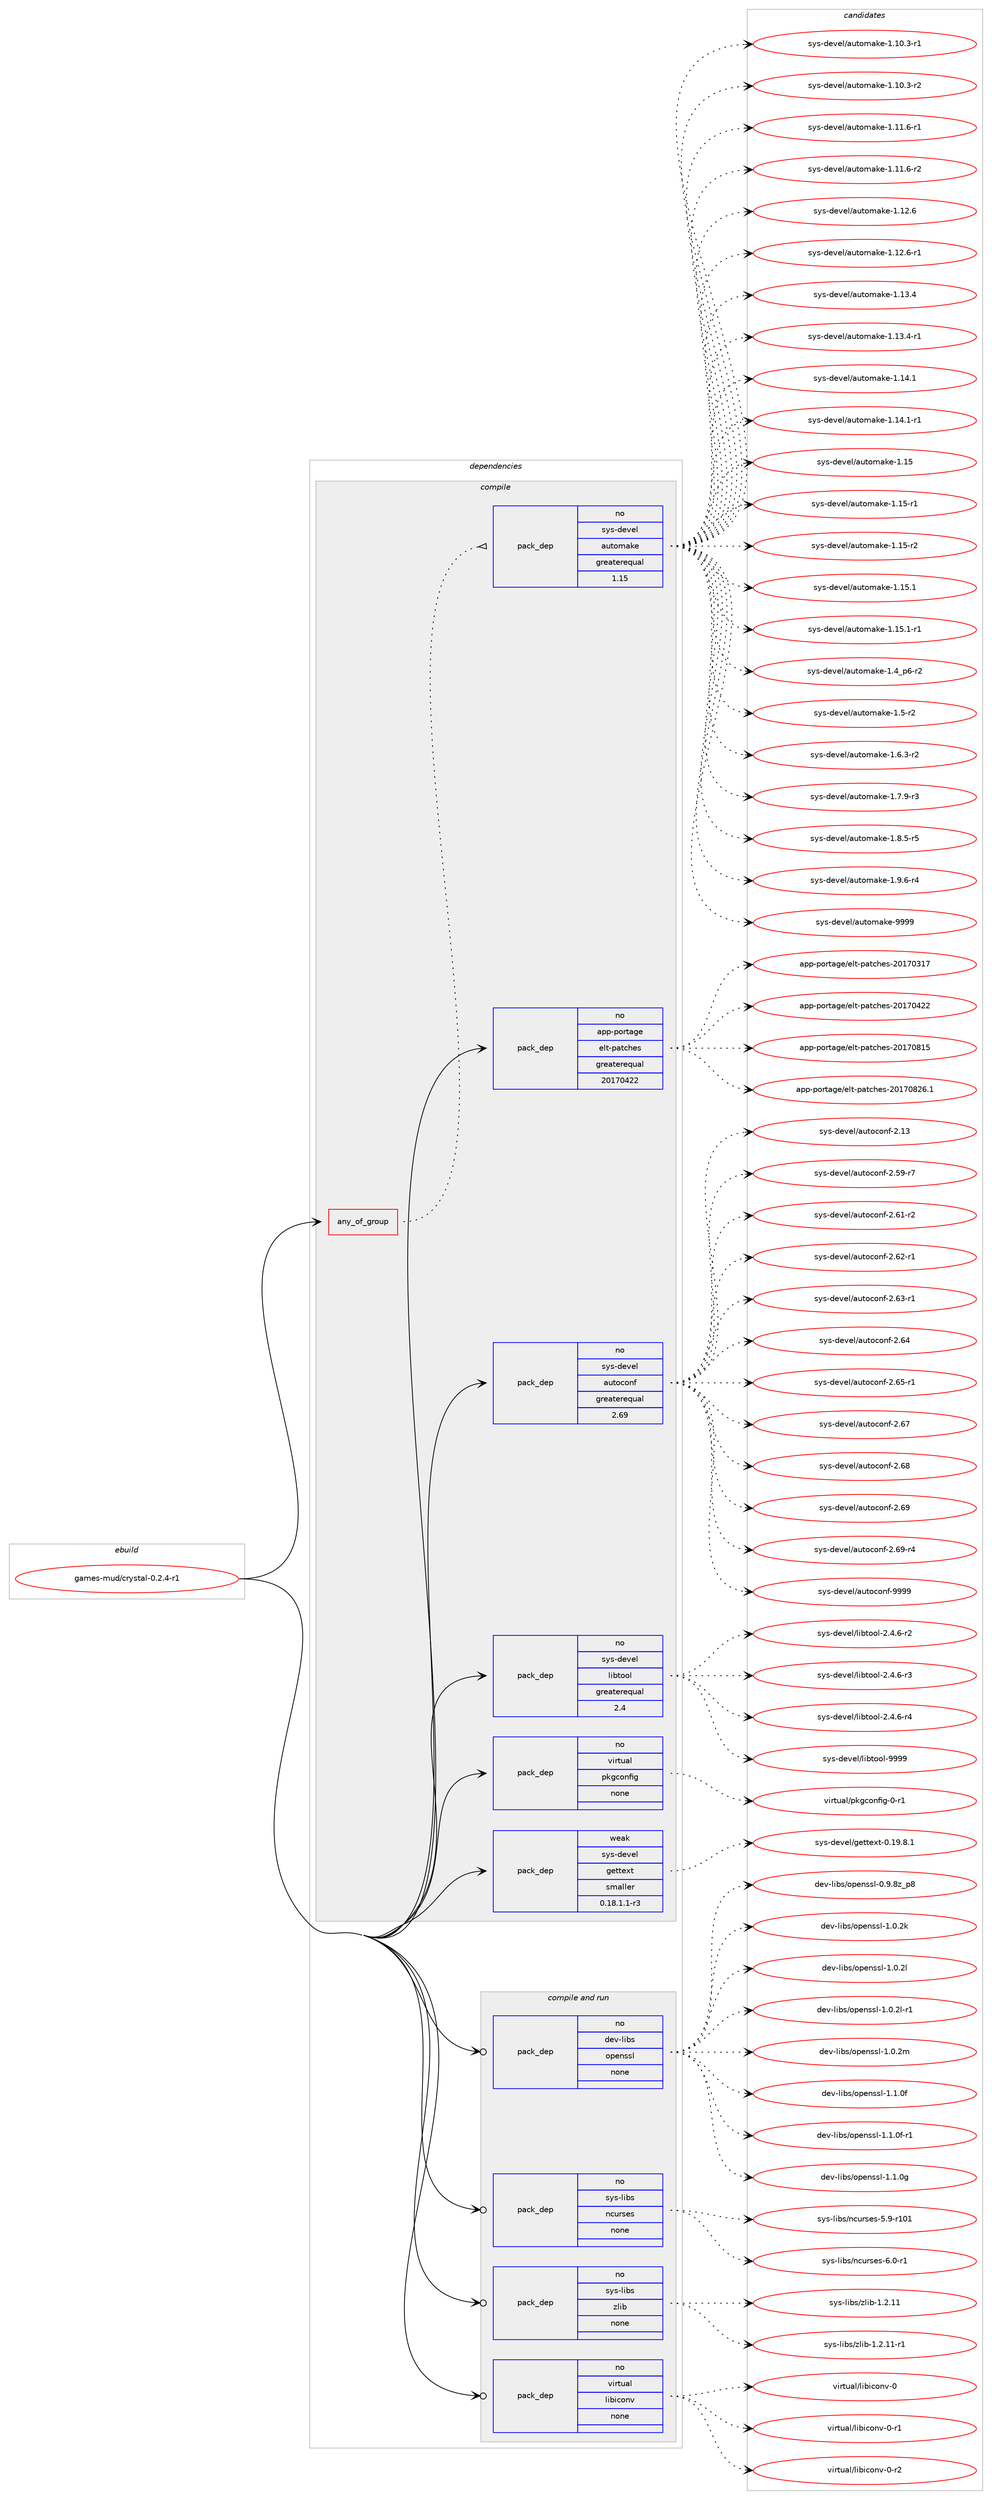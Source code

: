 digraph prolog {

# *************
# Graph options
# *************

newrank=true;
concentrate=true;
compound=true;
graph [rankdir=LR,fontname=Helvetica,fontsize=10,ranksep=1.5];#, ranksep=2.5, nodesep=0.2];
edge  [arrowhead=vee];
node  [fontname=Helvetica,fontsize=10];

# **********
# The ebuild
# **********

subgraph cluster_leftcol {
color=gray;
rank=same;
label=<<i>ebuild</i>>;
id [label="games-mud/crystal-0.2.4-r1", color=red, width=4, href="../games-mud/crystal-0.2.4-r1.svg"];
}

# ****************
# The dependencies
# ****************

subgraph cluster_midcol {
color=gray;
label=<<i>dependencies</i>>;
subgraph cluster_compile {
fillcolor="#eeeeee";
style=filled;
label=<<i>compile</i>>;
subgraph any4629 {
dependency300684 [label=<<TABLE BORDER="0" CELLBORDER="1" CELLSPACING="0" CELLPADDING="4"><TR><TD CELLPADDING="10">any_of_group</TD></TR></TABLE>>, shape=none, color=red];subgraph pack215211 {
dependency300685 [label=<<TABLE BORDER="0" CELLBORDER="1" CELLSPACING="0" CELLPADDING="4" WIDTH="220"><TR><TD ROWSPAN="6" CELLPADDING="30">pack_dep</TD></TR><TR><TD WIDTH="110">no</TD></TR><TR><TD>sys-devel</TD></TR><TR><TD>automake</TD></TR><TR><TD>greaterequal</TD></TR><TR><TD>1.15</TD></TR></TABLE>>, shape=none, color=blue];
}
dependency300684:e -> dependency300685:w [weight=20,style="dotted",arrowhead="oinv"];
}
id:e -> dependency300684:w [weight=20,style="solid",arrowhead="vee"];
subgraph pack215212 {
dependency300686 [label=<<TABLE BORDER="0" CELLBORDER="1" CELLSPACING="0" CELLPADDING="4" WIDTH="220"><TR><TD ROWSPAN="6" CELLPADDING="30">pack_dep</TD></TR><TR><TD WIDTH="110">no</TD></TR><TR><TD>app-portage</TD></TR><TR><TD>elt-patches</TD></TR><TR><TD>greaterequal</TD></TR><TR><TD>20170422</TD></TR></TABLE>>, shape=none, color=blue];
}
id:e -> dependency300686:w [weight=20,style="solid",arrowhead="vee"];
subgraph pack215213 {
dependency300687 [label=<<TABLE BORDER="0" CELLBORDER="1" CELLSPACING="0" CELLPADDING="4" WIDTH="220"><TR><TD ROWSPAN="6" CELLPADDING="30">pack_dep</TD></TR><TR><TD WIDTH="110">no</TD></TR><TR><TD>sys-devel</TD></TR><TR><TD>autoconf</TD></TR><TR><TD>greaterequal</TD></TR><TR><TD>2.69</TD></TR></TABLE>>, shape=none, color=blue];
}
id:e -> dependency300687:w [weight=20,style="solid",arrowhead="vee"];
subgraph pack215214 {
dependency300688 [label=<<TABLE BORDER="0" CELLBORDER="1" CELLSPACING="0" CELLPADDING="4" WIDTH="220"><TR><TD ROWSPAN="6" CELLPADDING="30">pack_dep</TD></TR><TR><TD WIDTH="110">no</TD></TR><TR><TD>sys-devel</TD></TR><TR><TD>libtool</TD></TR><TR><TD>greaterequal</TD></TR><TR><TD>2.4</TD></TR></TABLE>>, shape=none, color=blue];
}
id:e -> dependency300688:w [weight=20,style="solid",arrowhead="vee"];
subgraph pack215215 {
dependency300689 [label=<<TABLE BORDER="0" CELLBORDER="1" CELLSPACING="0" CELLPADDING="4" WIDTH="220"><TR><TD ROWSPAN="6" CELLPADDING="30">pack_dep</TD></TR><TR><TD WIDTH="110">no</TD></TR><TR><TD>virtual</TD></TR><TR><TD>pkgconfig</TD></TR><TR><TD>none</TD></TR><TR><TD></TD></TR></TABLE>>, shape=none, color=blue];
}
id:e -> dependency300689:w [weight=20,style="solid",arrowhead="vee"];
subgraph pack215216 {
dependency300690 [label=<<TABLE BORDER="0" CELLBORDER="1" CELLSPACING="0" CELLPADDING="4" WIDTH="220"><TR><TD ROWSPAN="6" CELLPADDING="30">pack_dep</TD></TR><TR><TD WIDTH="110">weak</TD></TR><TR><TD>sys-devel</TD></TR><TR><TD>gettext</TD></TR><TR><TD>smaller</TD></TR><TR><TD>0.18.1.1-r3</TD></TR></TABLE>>, shape=none, color=blue];
}
id:e -> dependency300690:w [weight=20,style="solid",arrowhead="vee"];
}
subgraph cluster_compileandrun {
fillcolor="#eeeeee";
style=filled;
label=<<i>compile and run</i>>;
subgraph pack215217 {
dependency300691 [label=<<TABLE BORDER="0" CELLBORDER="1" CELLSPACING="0" CELLPADDING="4" WIDTH="220"><TR><TD ROWSPAN="6" CELLPADDING="30">pack_dep</TD></TR><TR><TD WIDTH="110">no</TD></TR><TR><TD>dev-libs</TD></TR><TR><TD>openssl</TD></TR><TR><TD>none</TD></TR><TR><TD></TD></TR></TABLE>>, shape=none, color=blue];
}
id:e -> dependency300691:w [weight=20,style="solid",arrowhead="odotvee"];
subgraph pack215218 {
dependency300692 [label=<<TABLE BORDER="0" CELLBORDER="1" CELLSPACING="0" CELLPADDING="4" WIDTH="220"><TR><TD ROWSPAN="6" CELLPADDING="30">pack_dep</TD></TR><TR><TD WIDTH="110">no</TD></TR><TR><TD>sys-libs</TD></TR><TR><TD>ncurses</TD></TR><TR><TD>none</TD></TR><TR><TD></TD></TR></TABLE>>, shape=none, color=blue];
}
id:e -> dependency300692:w [weight=20,style="solid",arrowhead="odotvee"];
subgraph pack215219 {
dependency300693 [label=<<TABLE BORDER="0" CELLBORDER="1" CELLSPACING="0" CELLPADDING="4" WIDTH="220"><TR><TD ROWSPAN="6" CELLPADDING="30">pack_dep</TD></TR><TR><TD WIDTH="110">no</TD></TR><TR><TD>sys-libs</TD></TR><TR><TD>zlib</TD></TR><TR><TD>none</TD></TR><TR><TD></TD></TR></TABLE>>, shape=none, color=blue];
}
id:e -> dependency300693:w [weight=20,style="solid",arrowhead="odotvee"];
subgraph pack215220 {
dependency300694 [label=<<TABLE BORDER="0" CELLBORDER="1" CELLSPACING="0" CELLPADDING="4" WIDTH="220"><TR><TD ROWSPAN="6" CELLPADDING="30">pack_dep</TD></TR><TR><TD WIDTH="110">no</TD></TR><TR><TD>virtual</TD></TR><TR><TD>libiconv</TD></TR><TR><TD>none</TD></TR><TR><TD></TD></TR></TABLE>>, shape=none, color=blue];
}
id:e -> dependency300694:w [weight=20,style="solid",arrowhead="odotvee"];
}
subgraph cluster_run {
fillcolor="#eeeeee";
style=filled;
label=<<i>run</i>>;
}
}

# **************
# The candidates
# **************

subgraph cluster_choices {
rank=same;
color=gray;
label=<<i>candidates</i>>;

subgraph choice215211 {
color=black;
nodesep=1;
choice11512111545100101118101108479711711611110997107101454946494846514511449 [label="sys-devel/automake-1.10.3-r1", color=red, width=4,href="../sys-devel/automake-1.10.3-r1.svg"];
choice11512111545100101118101108479711711611110997107101454946494846514511450 [label="sys-devel/automake-1.10.3-r2", color=red, width=4,href="../sys-devel/automake-1.10.3-r2.svg"];
choice11512111545100101118101108479711711611110997107101454946494946544511449 [label="sys-devel/automake-1.11.6-r1", color=red, width=4,href="../sys-devel/automake-1.11.6-r1.svg"];
choice11512111545100101118101108479711711611110997107101454946494946544511450 [label="sys-devel/automake-1.11.6-r2", color=red, width=4,href="../sys-devel/automake-1.11.6-r2.svg"];
choice1151211154510010111810110847971171161111099710710145494649504654 [label="sys-devel/automake-1.12.6", color=red, width=4,href="../sys-devel/automake-1.12.6.svg"];
choice11512111545100101118101108479711711611110997107101454946495046544511449 [label="sys-devel/automake-1.12.6-r1", color=red, width=4,href="../sys-devel/automake-1.12.6-r1.svg"];
choice1151211154510010111810110847971171161111099710710145494649514652 [label="sys-devel/automake-1.13.4", color=red, width=4,href="../sys-devel/automake-1.13.4.svg"];
choice11512111545100101118101108479711711611110997107101454946495146524511449 [label="sys-devel/automake-1.13.4-r1", color=red, width=4,href="../sys-devel/automake-1.13.4-r1.svg"];
choice1151211154510010111810110847971171161111099710710145494649524649 [label="sys-devel/automake-1.14.1", color=red, width=4,href="../sys-devel/automake-1.14.1.svg"];
choice11512111545100101118101108479711711611110997107101454946495246494511449 [label="sys-devel/automake-1.14.1-r1", color=red, width=4,href="../sys-devel/automake-1.14.1-r1.svg"];
choice115121115451001011181011084797117116111109971071014549464953 [label="sys-devel/automake-1.15", color=red, width=4,href="../sys-devel/automake-1.15.svg"];
choice1151211154510010111810110847971171161111099710710145494649534511449 [label="sys-devel/automake-1.15-r1", color=red, width=4,href="../sys-devel/automake-1.15-r1.svg"];
choice1151211154510010111810110847971171161111099710710145494649534511450 [label="sys-devel/automake-1.15-r2", color=red, width=4,href="../sys-devel/automake-1.15-r2.svg"];
choice1151211154510010111810110847971171161111099710710145494649534649 [label="sys-devel/automake-1.15.1", color=red, width=4,href="../sys-devel/automake-1.15.1.svg"];
choice11512111545100101118101108479711711611110997107101454946495346494511449 [label="sys-devel/automake-1.15.1-r1", color=red, width=4,href="../sys-devel/automake-1.15.1-r1.svg"];
choice115121115451001011181011084797117116111109971071014549465295112544511450 [label="sys-devel/automake-1.4_p6-r2", color=red, width=4,href="../sys-devel/automake-1.4_p6-r2.svg"];
choice11512111545100101118101108479711711611110997107101454946534511450 [label="sys-devel/automake-1.5-r2", color=red, width=4,href="../sys-devel/automake-1.5-r2.svg"];
choice115121115451001011181011084797117116111109971071014549465446514511450 [label="sys-devel/automake-1.6.3-r2", color=red, width=4,href="../sys-devel/automake-1.6.3-r2.svg"];
choice115121115451001011181011084797117116111109971071014549465546574511451 [label="sys-devel/automake-1.7.9-r3", color=red, width=4,href="../sys-devel/automake-1.7.9-r3.svg"];
choice115121115451001011181011084797117116111109971071014549465646534511453 [label="sys-devel/automake-1.8.5-r5", color=red, width=4,href="../sys-devel/automake-1.8.5-r5.svg"];
choice115121115451001011181011084797117116111109971071014549465746544511452 [label="sys-devel/automake-1.9.6-r4", color=red, width=4,href="../sys-devel/automake-1.9.6-r4.svg"];
choice115121115451001011181011084797117116111109971071014557575757 [label="sys-devel/automake-9999", color=red, width=4,href="../sys-devel/automake-9999.svg"];
dependency300685:e -> choice11512111545100101118101108479711711611110997107101454946494846514511449:w [style=dotted,weight="100"];
dependency300685:e -> choice11512111545100101118101108479711711611110997107101454946494846514511450:w [style=dotted,weight="100"];
dependency300685:e -> choice11512111545100101118101108479711711611110997107101454946494946544511449:w [style=dotted,weight="100"];
dependency300685:e -> choice11512111545100101118101108479711711611110997107101454946494946544511450:w [style=dotted,weight="100"];
dependency300685:e -> choice1151211154510010111810110847971171161111099710710145494649504654:w [style=dotted,weight="100"];
dependency300685:e -> choice11512111545100101118101108479711711611110997107101454946495046544511449:w [style=dotted,weight="100"];
dependency300685:e -> choice1151211154510010111810110847971171161111099710710145494649514652:w [style=dotted,weight="100"];
dependency300685:e -> choice11512111545100101118101108479711711611110997107101454946495146524511449:w [style=dotted,weight="100"];
dependency300685:e -> choice1151211154510010111810110847971171161111099710710145494649524649:w [style=dotted,weight="100"];
dependency300685:e -> choice11512111545100101118101108479711711611110997107101454946495246494511449:w [style=dotted,weight="100"];
dependency300685:e -> choice115121115451001011181011084797117116111109971071014549464953:w [style=dotted,weight="100"];
dependency300685:e -> choice1151211154510010111810110847971171161111099710710145494649534511449:w [style=dotted,weight="100"];
dependency300685:e -> choice1151211154510010111810110847971171161111099710710145494649534511450:w [style=dotted,weight="100"];
dependency300685:e -> choice1151211154510010111810110847971171161111099710710145494649534649:w [style=dotted,weight="100"];
dependency300685:e -> choice11512111545100101118101108479711711611110997107101454946495346494511449:w [style=dotted,weight="100"];
dependency300685:e -> choice115121115451001011181011084797117116111109971071014549465295112544511450:w [style=dotted,weight="100"];
dependency300685:e -> choice11512111545100101118101108479711711611110997107101454946534511450:w [style=dotted,weight="100"];
dependency300685:e -> choice115121115451001011181011084797117116111109971071014549465446514511450:w [style=dotted,weight="100"];
dependency300685:e -> choice115121115451001011181011084797117116111109971071014549465546574511451:w [style=dotted,weight="100"];
dependency300685:e -> choice115121115451001011181011084797117116111109971071014549465646534511453:w [style=dotted,weight="100"];
dependency300685:e -> choice115121115451001011181011084797117116111109971071014549465746544511452:w [style=dotted,weight="100"];
dependency300685:e -> choice115121115451001011181011084797117116111109971071014557575757:w [style=dotted,weight="100"];
}
subgraph choice215212 {
color=black;
nodesep=1;
choice97112112451121111141169710310147101108116451129711699104101115455048495548514955 [label="app-portage/elt-patches-20170317", color=red, width=4,href="../app-portage/elt-patches-20170317.svg"];
choice97112112451121111141169710310147101108116451129711699104101115455048495548525050 [label="app-portage/elt-patches-20170422", color=red, width=4,href="../app-portage/elt-patches-20170422.svg"];
choice97112112451121111141169710310147101108116451129711699104101115455048495548564953 [label="app-portage/elt-patches-20170815", color=red, width=4,href="../app-portage/elt-patches-20170815.svg"];
choice971121124511211111411697103101471011081164511297116991041011154550484955485650544649 [label="app-portage/elt-patches-20170826.1", color=red, width=4,href="../app-portage/elt-patches-20170826.1.svg"];
dependency300686:e -> choice97112112451121111141169710310147101108116451129711699104101115455048495548514955:w [style=dotted,weight="100"];
dependency300686:e -> choice97112112451121111141169710310147101108116451129711699104101115455048495548525050:w [style=dotted,weight="100"];
dependency300686:e -> choice97112112451121111141169710310147101108116451129711699104101115455048495548564953:w [style=dotted,weight="100"];
dependency300686:e -> choice971121124511211111411697103101471011081164511297116991041011154550484955485650544649:w [style=dotted,weight="100"];
}
subgraph choice215213 {
color=black;
nodesep=1;
choice115121115451001011181011084797117116111991111101024550464951 [label="sys-devel/autoconf-2.13", color=red, width=4,href="../sys-devel/autoconf-2.13.svg"];
choice1151211154510010111810110847971171161119911111010245504653574511455 [label="sys-devel/autoconf-2.59-r7", color=red, width=4,href="../sys-devel/autoconf-2.59-r7.svg"];
choice1151211154510010111810110847971171161119911111010245504654494511450 [label="sys-devel/autoconf-2.61-r2", color=red, width=4,href="../sys-devel/autoconf-2.61-r2.svg"];
choice1151211154510010111810110847971171161119911111010245504654504511449 [label="sys-devel/autoconf-2.62-r1", color=red, width=4,href="../sys-devel/autoconf-2.62-r1.svg"];
choice1151211154510010111810110847971171161119911111010245504654514511449 [label="sys-devel/autoconf-2.63-r1", color=red, width=4,href="../sys-devel/autoconf-2.63-r1.svg"];
choice115121115451001011181011084797117116111991111101024550465452 [label="sys-devel/autoconf-2.64", color=red, width=4,href="../sys-devel/autoconf-2.64.svg"];
choice1151211154510010111810110847971171161119911111010245504654534511449 [label="sys-devel/autoconf-2.65-r1", color=red, width=4,href="../sys-devel/autoconf-2.65-r1.svg"];
choice115121115451001011181011084797117116111991111101024550465455 [label="sys-devel/autoconf-2.67", color=red, width=4,href="../sys-devel/autoconf-2.67.svg"];
choice115121115451001011181011084797117116111991111101024550465456 [label="sys-devel/autoconf-2.68", color=red, width=4,href="../sys-devel/autoconf-2.68.svg"];
choice115121115451001011181011084797117116111991111101024550465457 [label="sys-devel/autoconf-2.69", color=red, width=4,href="../sys-devel/autoconf-2.69.svg"];
choice1151211154510010111810110847971171161119911111010245504654574511452 [label="sys-devel/autoconf-2.69-r4", color=red, width=4,href="../sys-devel/autoconf-2.69-r4.svg"];
choice115121115451001011181011084797117116111991111101024557575757 [label="sys-devel/autoconf-9999", color=red, width=4,href="../sys-devel/autoconf-9999.svg"];
dependency300687:e -> choice115121115451001011181011084797117116111991111101024550464951:w [style=dotted,weight="100"];
dependency300687:e -> choice1151211154510010111810110847971171161119911111010245504653574511455:w [style=dotted,weight="100"];
dependency300687:e -> choice1151211154510010111810110847971171161119911111010245504654494511450:w [style=dotted,weight="100"];
dependency300687:e -> choice1151211154510010111810110847971171161119911111010245504654504511449:w [style=dotted,weight="100"];
dependency300687:e -> choice1151211154510010111810110847971171161119911111010245504654514511449:w [style=dotted,weight="100"];
dependency300687:e -> choice115121115451001011181011084797117116111991111101024550465452:w [style=dotted,weight="100"];
dependency300687:e -> choice1151211154510010111810110847971171161119911111010245504654534511449:w [style=dotted,weight="100"];
dependency300687:e -> choice115121115451001011181011084797117116111991111101024550465455:w [style=dotted,weight="100"];
dependency300687:e -> choice115121115451001011181011084797117116111991111101024550465456:w [style=dotted,weight="100"];
dependency300687:e -> choice115121115451001011181011084797117116111991111101024550465457:w [style=dotted,weight="100"];
dependency300687:e -> choice1151211154510010111810110847971171161119911111010245504654574511452:w [style=dotted,weight="100"];
dependency300687:e -> choice115121115451001011181011084797117116111991111101024557575757:w [style=dotted,weight="100"];
}
subgraph choice215214 {
color=black;
nodesep=1;
choice1151211154510010111810110847108105981161111111084550465246544511450 [label="sys-devel/libtool-2.4.6-r2", color=red, width=4,href="../sys-devel/libtool-2.4.6-r2.svg"];
choice1151211154510010111810110847108105981161111111084550465246544511451 [label="sys-devel/libtool-2.4.6-r3", color=red, width=4,href="../sys-devel/libtool-2.4.6-r3.svg"];
choice1151211154510010111810110847108105981161111111084550465246544511452 [label="sys-devel/libtool-2.4.6-r4", color=red, width=4,href="../sys-devel/libtool-2.4.6-r4.svg"];
choice1151211154510010111810110847108105981161111111084557575757 [label="sys-devel/libtool-9999", color=red, width=4,href="../sys-devel/libtool-9999.svg"];
dependency300688:e -> choice1151211154510010111810110847108105981161111111084550465246544511450:w [style=dotted,weight="100"];
dependency300688:e -> choice1151211154510010111810110847108105981161111111084550465246544511451:w [style=dotted,weight="100"];
dependency300688:e -> choice1151211154510010111810110847108105981161111111084550465246544511452:w [style=dotted,weight="100"];
dependency300688:e -> choice1151211154510010111810110847108105981161111111084557575757:w [style=dotted,weight="100"];
}
subgraph choice215215 {
color=black;
nodesep=1;
choice11810511411611797108471121071039911111010210510345484511449 [label="virtual/pkgconfig-0-r1", color=red, width=4,href="../virtual/pkgconfig-0-r1.svg"];
dependency300689:e -> choice11810511411611797108471121071039911111010210510345484511449:w [style=dotted,weight="100"];
}
subgraph choice215216 {
color=black;
nodesep=1;
choice1151211154510010111810110847103101116116101120116454846495746564649 [label="sys-devel/gettext-0.19.8.1", color=red, width=4,href="../sys-devel/gettext-0.19.8.1.svg"];
dependency300690:e -> choice1151211154510010111810110847103101116116101120116454846495746564649:w [style=dotted,weight="100"];
}
subgraph choice215217 {
color=black;
nodesep=1;
choice1001011184510810598115471111121011101151151084548465746561229511256 [label="dev-libs/openssl-0.9.8z_p8", color=red, width=4,href="../dev-libs/openssl-0.9.8z_p8.svg"];
choice100101118451081059811547111112101110115115108454946484650107 [label="dev-libs/openssl-1.0.2k", color=red, width=4,href="../dev-libs/openssl-1.0.2k.svg"];
choice100101118451081059811547111112101110115115108454946484650108 [label="dev-libs/openssl-1.0.2l", color=red, width=4,href="../dev-libs/openssl-1.0.2l.svg"];
choice1001011184510810598115471111121011101151151084549464846501084511449 [label="dev-libs/openssl-1.0.2l-r1", color=red, width=4,href="../dev-libs/openssl-1.0.2l-r1.svg"];
choice100101118451081059811547111112101110115115108454946484650109 [label="dev-libs/openssl-1.0.2m", color=red, width=4,href="../dev-libs/openssl-1.0.2m.svg"];
choice100101118451081059811547111112101110115115108454946494648102 [label="dev-libs/openssl-1.1.0f", color=red, width=4,href="../dev-libs/openssl-1.1.0f.svg"];
choice1001011184510810598115471111121011101151151084549464946481024511449 [label="dev-libs/openssl-1.1.0f-r1", color=red, width=4,href="../dev-libs/openssl-1.1.0f-r1.svg"];
choice100101118451081059811547111112101110115115108454946494648103 [label="dev-libs/openssl-1.1.0g", color=red, width=4,href="../dev-libs/openssl-1.1.0g.svg"];
dependency300691:e -> choice1001011184510810598115471111121011101151151084548465746561229511256:w [style=dotted,weight="100"];
dependency300691:e -> choice100101118451081059811547111112101110115115108454946484650107:w [style=dotted,weight="100"];
dependency300691:e -> choice100101118451081059811547111112101110115115108454946484650108:w [style=dotted,weight="100"];
dependency300691:e -> choice1001011184510810598115471111121011101151151084549464846501084511449:w [style=dotted,weight="100"];
dependency300691:e -> choice100101118451081059811547111112101110115115108454946484650109:w [style=dotted,weight="100"];
dependency300691:e -> choice100101118451081059811547111112101110115115108454946494648102:w [style=dotted,weight="100"];
dependency300691:e -> choice1001011184510810598115471111121011101151151084549464946481024511449:w [style=dotted,weight="100"];
dependency300691:e -> choice100101118451081059811547111112101110115115108454946494648103:w [style=dotted,weight="100"];
}
subgraph choice215218 {
color=black;
nodesep=1;
choice115121115451081059811547110991171141151011154553465745114494849 [label="sys-libs/ncurses-5.9-r101", color=red, width=4,href="../sys-libs/ncurses-5.9-r101.svg"];
choice11512111545108105981154711099117114115101115455446484511449 [label="sys-libs/ncurses-6.0-r1", color=red, width=4,href="../sys-libs/ncurses-6.0-r1.svg"];
dependency300692:e -> choice115121115451081059811547110991171141151011154553465745114494849:w [style=dotted,weight="100"];
dependency300692:e -> choice11512111545108105981154711099117114115101115455446484511449:w [style=dotted,weight="100"];
}
subgraph choice215219 {
color=black;
nodesep=1;
choice1151211154510810598115471221081059845494650464949 [label="sys-libs/zlib-1.2.11", color=red, width=4,href="../sys-libs/zlib-1.2.11.svg"];
choice11512111545108105981154712210810598454946504649494511449 [label="sys-libs/zlib-1.2.11-r1", color=red, width=4,href="../sys-libs/zlib-1.2.11-r1.svg"];
dependency300693:e -> choice1151211154510810598115471221081059845494650464949:w [style=dotted,weight="100"];
dependency300693:e -> choice11512111545108105981154712210810598454946504649494511449:w [style=dotted,weight="100"];
}
subgraph choice215220 {
color=black;
nodesep=1;
choice118105114116117971084710810598105991111101184548 [label="virtual/libiconv-0", color=red, width=4,href="../virtual/libiconv-0.svg"];
choice1181051141161179710847108105981059911111011845484511449 [label="virtual/libiconv-0-r1", color=red, width=4,href="../virtual/libiconv-0-r1.svg"];
choice1181051141161179710847108105981059911111011845484511450 [label="virtual/libiconv-0-r2", color=red, width=4,href="../virtual/libiconv-0-r2.svg"];
dependency300694:e -> choice118105114116117971084710810598105991111101184548:w [style=dotted,weight="100"];
dependency300694:e -> choice1181051141161179710847108105981059911111011845484511449:w [style=dotted,weight="100"];
dependency300694:e -> choice1181051141161179710847108105981059911111011845484511450:w [style=dotted,weight="100"];
}
}

}
